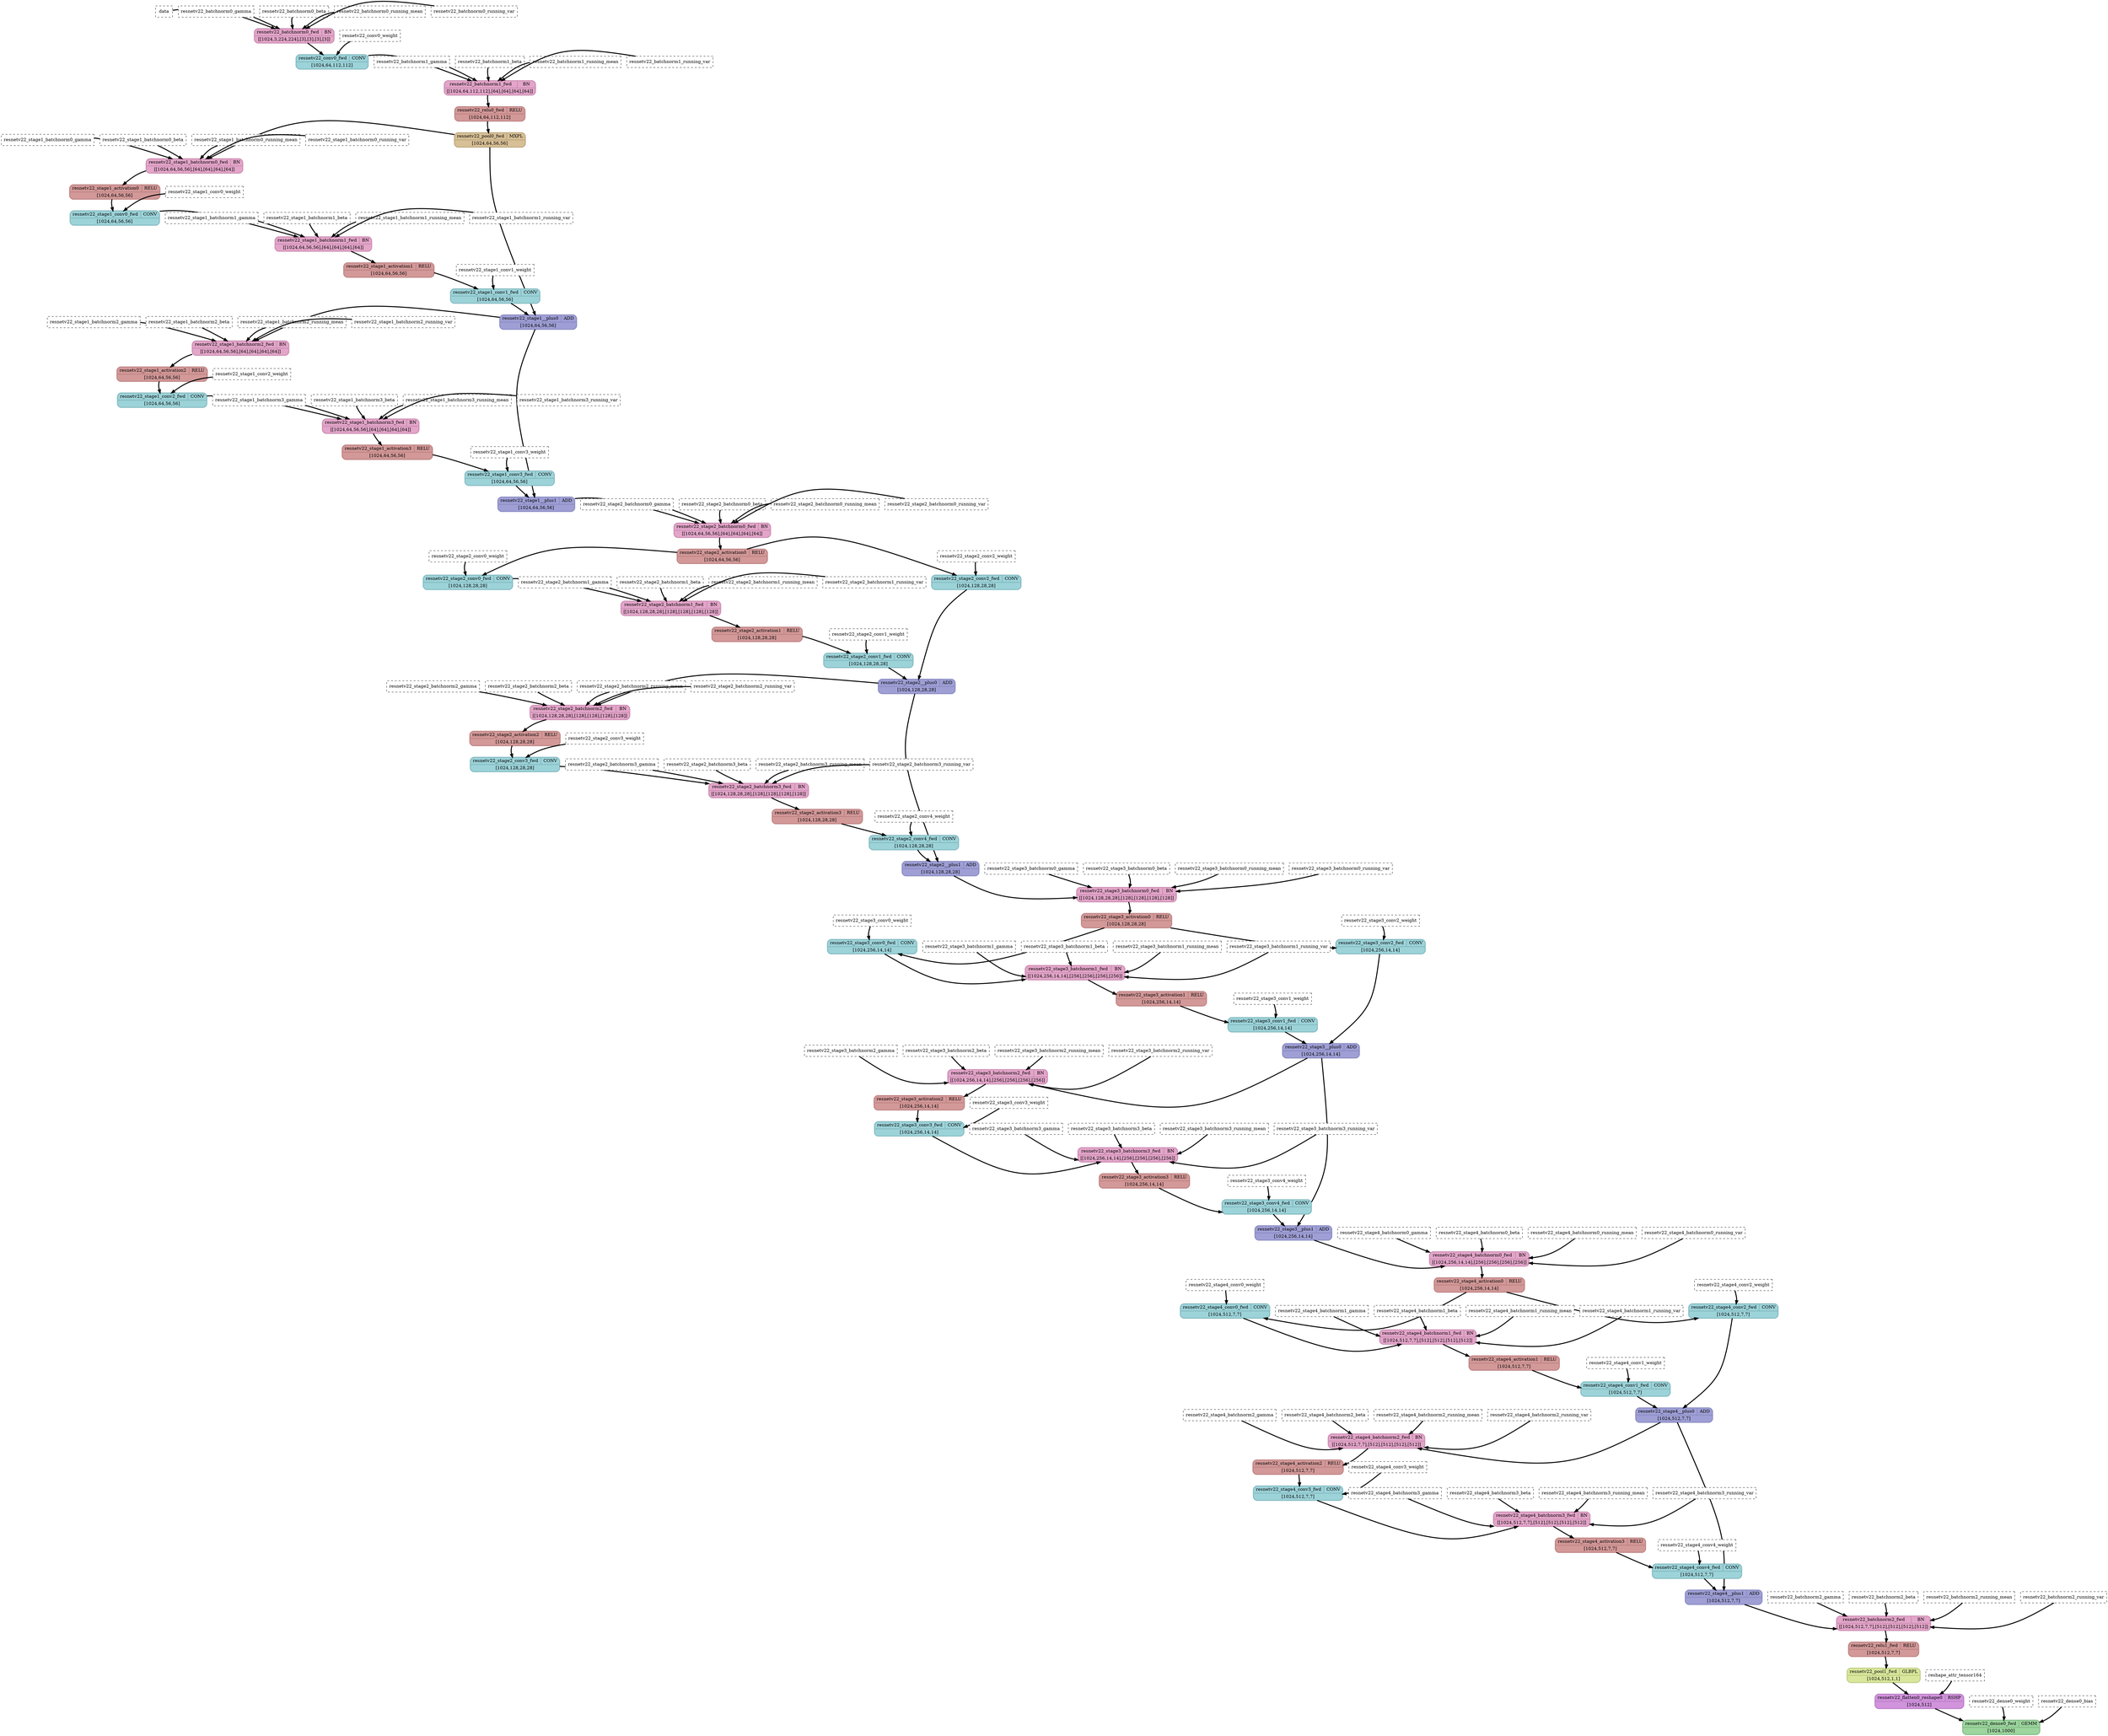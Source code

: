 strict digraph {
  graph [
    rankdir="TB"
    overlap=prism
    overlap_shrink=true
    splines=curved
  ];
  node [
    shape=Mrecord
  ];
  edge [
    penwidth=3
  ];

  // Node definitions.
  "data" [
    id=0
    name="data"
    type=constant_input
    label="data"
    inputs=""
    outputs=""
    shape=box
    style="filled,dashed"
    fillcolor="white"
  ];
  "resnetv22_batchnorm0_gamma" [
    id=1
    name="resnetv22_batchnorm0_gamma"
    type=constant_input
    label="resnetv22_batchnorm0_gamma"
    inputs=""
    outputs=""
    shape=box
    style="filled,dashed"
    fillcolor="white"
  ];
  "resnetv22_batchnorm0_beta" [
    id=2
    name="resnetv22_batchnorm0_beta"
    type=constant_input
    label="resnetv22_batchnorm0_beta"
    inputs=""
    outputs=""
    shape=box
    style="filled,dashed"
    fillcolor="white"
  ];
  "resnetv22_batchnorm0_running_mean" [
    id=3
    name="resnetv22_batchnorm0_running_mean"
    type=constant_input
    label="resnetv22_batchnorm0_running_mean"
    inputs=""
    outputs=""
    shape=box
    style="filled,dashed"
    fillcolor="white"
  ];
  "resnetv22_batchnorm0_running_var" [
    id=4
    name="resnetv22_batchnorm0_running_var"
    type=constant_input
    label="resnetv22_batchnorm0_running_var"
    inputs=""
    outputs=""
    shape=box
    style="filled,dashed"
    fillcolor="white"
  ];
  "resnetv22_batchnorm0_fwd" [
    id=5
    name="resnetv22_batchnorm0_fwd"
    type=BatchNormalization
    label="{ {resnetv22_batchnorm0_fwd  | BN} | [[1024,3,224,224],[3],[3],[3],[3]] }"
    inputs="data;resnetv22_batchnorm0_gamma;resnetv22_batchnorm0_beta;resnetv22_batchnorm0_running_mean;resnetv22_batchnorm0_running_var"
    outputs="resnetv22_batchnorm0_fwd"
    penwidth=3
    style=filled
    color="#ce91b5"
    fontcolor="#000000"
    fillcolor="#e3a5c9"
  ];
  "resnetv22_conv0_weight" [
    id=6
    name="resnetv22_conv0_weight"
    type=constant_input
    label="resnetv22_conv0_weight"
    inputs=""
    outputs=""
    shape=box
    style="filled,dashed"
    fillcolor="white"
  ];
  "resnetv22_conv0_fwd" [
    id=7
    name="resnetv22_conv0_fwd"
    type=Conv
    label="{ {resnetv22_conv0_fwd  | CONV} | [1024,64,112,112] }"
    inputs="resnetv22_batchnorm0_fwd;resnetv22_conv0_weight"
    outputs="resnetv22_conv0_fwd"
    penwidth=3
    style=filled
    color="#86bcc2"
    fontcolor="#000000"
    fillcolor="#9cd3d9"
  ];
  "resnetv22_batchnorm1_gamma" [
    id=8
    name="resnetv22_batchnorm1_gamma"
    type=constant_input
    label="resnetv22_batchnorm1_gamma"
    inputs=""
    outputs=""
    shape=box
    style="filled,dashed"
    fillcolor="white"
  ];
  "resnetv22_batchnorm1_beta" [
    id=9
    name="resnetv22_batchnorm1_beta"
    type=constant_input
    label="resnetv22_batchnorm1_beta"
    inputs=""
    outputs=""
    shape=box
    style="filled,dashed"
    fillcolor="white"
  ];
  "resnetv22_batchnorm1_running_mean" [
    id=10
    name="resnetv22_batchnorm1_running_mean"
    type=constant_input
    label="resnetv22_batchnorm1_running_mean"
    inputs=""
    outputs=""
    shape=box
    style="filled,dashed"
    fillcolor="white"
  ];
  "resnetv22_batchnorm1_running_var" [
    id=11
    name="resnetv22_batchnorm1_running_var"
    type=constant_input
    label="resnetv22_batchnorm1_running_var"
    inputs=""
    outputs=""
    shape=box
    style="filled,dashed"
    fillcolor="white"
  ];
  "resnetv22_batchnorm1_fwd" [
    id=12
    name="resnetv22_batchnorm1_fwd"
    type=BatchNormalization
    label="{ {resnetv22_batchnorm1_fwd  | BN} | [[1024,64,112,112],[64],[64],[64],[64]] }"
    inputs="resnetv22_conv0_fwd;resnetv22_batchnorm1_gamma;resnetv22_batchnorm1_beta;resnetv22_batchnorm1_running_mean;resnetv22_batchnorm1_running_var"
    outputs="resnetv22_batchnorm1_fwd"
    penwidth=3
    style=filled
    color="#ce91b5"
    fontcolor="#000000"
    fillcolor="#e3a5c9"
  ];
  "resnetv22_relu0_fwd" [
    id=13
    name="resnetv22_relu0_fwd"
    type=Relu
    label="{ {resnetv22_relu0_fwd  | RELU} | [1024,64,112,112] }"
    inputs="resnetv22_batchnorm1_fwd"
    outputs="resnetv22_relu0_fwd"
    penwidth=3
    style=filled
    color="#c08686"
    fontcolor="#000000"
    fillcolor="#d39898"
  ];
  "resnetv22_pool0_fwd" [
    id=14
    name="resnetv22_pool0_fwd"
    type=MaxPool
    label="{ {resnetv22_pool0_fwd  | MXPL} | [1024,64,56,56] }"
    inputs="resnetv22_relu0_fwd"
    outputs="resnetv22_pool0_fwd"
    penwidth=3
    style=filled
    color="#c0aa81"
    fontcolor="#000000"
    fillcolor="#d7bf96"
  ];
  "resnetv22_stage1_batchnorm0_gamma" [
    id=15
    name="resnetv22_stage1_batchnorm0_gamma"
    type=constant_input
    label="resnetv22_stage1_batchnorm0_gamma"
    inputs=""
    outputs=""
    shape=box
    style="filled,dashed"
    fillcolor="white"
  ];
  "resnetv22_stage1_batchnorm0_beta" [
    id=16
    name="resnetv22_stage1_batchnorm0_beta"
    type=constant_input
    label="resnetv22_stage1_batchnorm0_beta"
    inputs=""
    outputs=""
    shape=box
    style="filled,dashed"
    fillcolor="white"
  ];
  "resnetv22_stage1_batchnorm0_running_mean" [
    id=17
    name="resnetv22_stage1_batchnorm0_running_mean"
    type=constant_input
    label="resnetv22_stage1_batchnorm0_running_mean"
    inputs=""
    outputs=""
    shape=box
    style="filled,dashed"
    fillcolor="white"
  ];
  "resnetv22_stage1_batchnorm0_running_var" [
    id=18
    name="resnetv22_stage1_batchnorm0_running_var"
    type=constant_input
    label="resnetv22_stage1_batchnorm0_running_var"
    inputs=""
    outputs=""
    shape=box
    style="filled,dashed"
    fillcolor="white"
  ];
  "resnetv22_stage1_batchnorm0_fwd" [
    id=19
    name="resnetv22_stage1_batchnorm0_fwd"
    type=BatchNormalization
    label="{ {resnetv22_stage1_batchnorm0_fwd  | BN} | [[1024,64,56,56],[64],[64],[64],[64]] }"
    inputs="resnetv22_pool0_fwd;resnetv22_stage1_batchnorm0_gamma;resnetv22_stage1_batchnorm0_beta;resnetv22_stage1_batchnorm0_running_mean;resnetv22_stage1_batchnorm0_running_var"
    outputs="resnetv22_stage1_batchnorm0_fwd"
    penwidth=3
    style=filled
    color="#ce91b5"
    fontcolor="#000000"
    fillcolor="#e3a5c9"
  ];
  "resnetv22_stage1_activation0" [
    id=20
    name="resnetv22_stage1_activation0"
    type=Relu
    label="{ {resnetv22_stage1_activation0  | RELU} | [1024,64,56,56] }"
    inputs="resnetv22_stage1_batchnorm0_fwd"
    outputs="resnetv22_stage1_activation0"
    penwidth=3
    style=filled
    color="#c08686"
    fontcolor="#000000"
    fillcolor="#d39898"
  ];
  "resnetv22_stage1_conv0_weight" [
    id=21
    name="resnetv22_stage1_conv0_weight"
    type=constant_input
    label="resnetv22_stage1_conv0_weight"
    inputs=""
    outputs=""
    shape=box
    style="filled,dashed"
    fillcolor="white"
  ];
  "resnetv22_stage1_conv0_fwd" [
    id=22
    name="resnetv22_stage1_conv0_fwd"
    type=Conv
    label="{ {resnetv22_stage1_conv0_fwd  | CONV} | [1024,64,56,56] }"
    inputs="resnetv22_stage1_activation0;resnetv22_stage1_conv0_weight"
    outputs="resnetv22_stage1_conv0_fwd"
    penwidth=3
    style=filled
    color="#86bcc2"
    fontcolor="#000000"
    fillcolor="#9cd3d9"
  ];
  "resnetv22_stage1_batchnorm1_gamma" [
    id=23
    name="resnetv22_stage1_batchnorm1_gamma"
    type=constant_input
    label="resnetv22_stage1_batchnorm1_gamma"
    inputs=""
    outputs=""
    shape=box
    style="filled,dashed"
    fillcolor="white"
  ];
  "resnetv22_stage1_batchnorm1_beta" [
    id=24
    name="resnetv22_stage1_batchnorm1_beta"
    type=constant_input
    label="resnetv22_stage1_batchnorm1_beta"
    inputs=""
    outputs=""
    shape=box
    style="filled,dashed"
    fillcolor="white"
  ];
  "resnetv22_stage1_batchnorm1_running_mean" [
    id=25
    name="resnetv22_stage1_batchnorm1_running_mean"
    type=constant_input
    label="resnetv22_stage1_batchnorm1_running_mean"
    inputs=""
    outputs=""
    shape=box
    style="filled,dashed"
    fillcolor="white"
  ];
  "resnetv22_stage1_batchnorm1_running_var" [
    id=26
    name="resnetv22_stage1_batchnorm1_running_var"
    type=constant_input
    label="resnetv22_stage1_batchnorm1_running_var"
    inputs=""
    outputs=""
    shape=box
    style="filled,dashed"
    fillcolor="white"
  ];
  "resnetv22_stage1_batchnorm1_fwd" [
    id=27
    name="resnetv22_stage1_batchnorm1_fwd"
    type=BatchNormalization
    label="{ {resnetv22_stage1_batchnorm1_fwd  | BN} | [[1024,64,56,56],[64],[64],[64],[64]] }"
    inputs="resnetv22_stage1_conv0_fwd;resnetv22_stage1_batchnorm1_gamma;resnetv22_stage1_batchnorm1_beta;resnetv22_stage1_batchnorm1_running_mean;resnetv22_stage1_batchnorm1_running_var"
    outputs="resnetv22_stage1_batchnorm1_fwd"
    penwidth=3
    style=filled
    color="#ce91b5"
    fontcolor="#000000"
    fillcolor="#e3a5c9"
  ];
  "resnetv22_stage1_activation1" [
    id=28
    name="resnetv22_stage1_activation1"
    type=Relu
    label="{ {resnetv22_stage1_activation1  | RELU} | [1024,64,56,56] }"
    inputs="resnetv22_stage1_batchnorm1_fwd"
    outputs="resnetv22_stage1_activation1"
    penwidth=3
    style=filled
    color="#c08686"
    fontcolor="#000000"
    fillcolor="#d39898"
  ];
  "resnetv22_stage1_conv1_weight" [
    id=29
    name="resnetv22_stage1_conv1_weight"
    type=constant_input
    label="resnetv22_stage1_conv1_weight"
    inputs=""
    outputs=""
    shape=box
    style="filled,dashed"
    fillcolor="white"
  ];
  "resnetv22_stage1_conv1_fwd" [
    id=30
    name="resnetv22_stage1_conv1_fwd"
    type=Conv
    label="{ {resnetv22_stage1_conv1_fwd  | CONV} | [1024,64,56,56] }"
    inputs="resnetv22_stage1_activation1;resnetv22_stage1_conv1_weight"
    outputs="resnetv22_stage1_conv1_fwd"
    penwidth=3
    style=filled
    color="#86bcc2"
    fontcolor="#000000"
    fillcolor="#9cd3d9"
  ];
  "resnetv22_stage1__plus0" [
    id=31
    name="resnetv22_stage1__plus0"
    type=Add
    label="{ {resnetv22_stage1__plus0  | ADD} | [1024,64,56,56] }"
    inputs="resnetv22_stage1_conv1_fwd;resnetv22_pool0_fwd"
    outputs="resnetv22_stage1__plus0"
    penwidth=3
    style=filled
    color="#8d8ec3"
    fontcolor="#000000"
    fillcolor="#9f9fd6"
  ];
  "resnetv22_stage1_batchnorm2_gamma" [
    id=32
    name="resnetv22_stage1_batchnorm2_gamma"
    type=constant_input
    label="resnetv22_stage1_batchnorm2_gamma"
    inputs=""
    outputs=""
    shape=box
    style="filled,dashed"
    fillcolor="white"
  ];
  "resnetv22_stage1_batchnorm2_beta" [
    id=33
    name="resnetv22_stage1_batchnorm2_beta"
    type=constant_input
    label="resnetv22_stage1_batchnorm2_beta"
    inputs=""
    outputs=""
    shape=box
    style="filled,dashed"
    fillcolor="white"
  ];
  "resnetv22_stage1_batchnorm2_running_mean" [
    id=34
    name="resnetv22_stage1_batchnorm2_running_mean"
    type=constant_input
    label="resnetv22_stage1_batchnorm2_running_mean"
    inputs=""
    outputs=""
    shape=box
    style="filled,dashed"
    fillcolor="white"
  ];
  "resnetv22_stage1_batchnorm2_running_var" [
    id=35
    name="resnetv22_stage1_batchnorm2_running_var"
    type=constant_input
    label="resnetv22_stage1_batchnorm2_running_var"
    inputs=""
    outputs=""
    shape=box
    style="filled,dashed"
    fillcolor="white"
  ];
  "resnetv22_stage1_batchnorm2_fwd" [
    id=36
    name="resnetv22_stage1_batchnorm2_fwd"
    type=BatchNormalization
    label="{ {resnetv22_stage1_batchnorm2_fwd  | BN} | [[1024,64,56,56],[64],[64],[64],[64]] }"
    inputs="resnetv22_stage1__plus0;resnetv22_stage1_batchnorm2_gamma;resnetv22_stage1_batchnorm2_beta;resnetv22_stage1_batchnorm2_running_mean;resnetv22_stage1_batchnorm2_running_var"
    outputs="resnetv22_stage1_batchnorm2_fwd"
    penwidth=3
    style=filled
    color="#ce91b5"
    fontcolor="#000000"
    fillcolor="#e3a5c9"
  ];
  "resnetv22_stage1_activation2" [
    id=37
    name="resnetv22_stage1_activation2"
    type=Relu
    label="{ {resnetv22_stage1_activation2  | RELU} | [1024,64,56,56] }"
    inputs="resnetv22_stage1_batchnorm2_fwd"
    outputs="resnetv22_stage1_activation2"
    penwidth=3
    style=filled
    color="#c08686"
    fontcolor="#000000"
    fillcolor="#d39898"
  ];
  "resnetv22_stage1_conv2_weight" [
    id=38
    name="resnetv22_stage1_conv2_weight"
    type=constant_input
    label="resnetv22_stage1_conv2_weight"
    inputs=""
    outputs=""
    shape=box
    style="filled,dashed"
    fillcolor="white"
  ];
  "resnetv22_stage1_conv2_fwd" [
    id=39
    name="resnetv22_stage1_conv2_fwd"
    type=Conv
    label="{ {resnetv22_stage1_conv2_fwd  | CONV} | [1024,64,56,56] }"
    inputs="resnetv22_stage1_activation2;resnetv22_stage1_conv2_weight"
    outputs="resnetv22_stage1_conv2_fwd"
    penwidth=3
    style=filled
    color="#86bcc2"
    fontcolor="#000000"
    fillcolor="#9cd3d9"
  ];
  "resnetv22_stage1_batchnorm3_gamma" [
    id=40
    name="resnetv22_stage1_batchnorm3_gamma"
    type=constant_input
    label="resnetv22_stage1_batchnorm3_gamma"
    inputs=""
    outputs=""
    shape=box
    style="filled,dashed"
    fillcolor="white"
  ];
  "resnetv22_stage1_batchnorm3_beta" [
    id=41
    name="resnetv22_stage1_batchnorm3_beta"
    type=constant_input
    label="resnetv22_stage1_batchnorm3_beta"
    inputs=""
    outputs=""
    shape=box
    style="filled,dashed"
    fillcolor="white"
  ];
  "resnetv22_stage1_batchnorm3_running_mean" [
    id=42
    name="resnetv22_stage1_batchnorm3_running_mean"
    type=constant_input
    label="resnetv22_stage1_batchnorm3_running_mean"
    inputs=""
    outputs=""
    shape=box
    style="filled,dashed"
    fillcolor="white"
  ];
  "resnetv22_stage1_batchnorm3_running_var" [
    id=43
    name="resnetv22_stage1_batchnorm3_running_var"
    type=constant_input
    label="resnetv22_stage1_batchnorm3_running_var"
    inputs=""
    outputs=""
    shape=box
    style="filled,dashed"
    fillcolor="white"
  ];
  "resnetv22_stage1_batchnorm3_fwd" [
    id=44
    name="resnetv22_stage1_batchnorm3_fwd"
    type=BatchNormalization
    label="{ {resnetv22_stage1_batchnorm3_fwd  | BN} | [[1024,64,56,56],[64],[64],[64],[64]] }"
    inputs="resnetv22_stage1_conv2_fwd;resnetv22_stage1_batchnorm3_gamma;resnetv22_stage1_batchnorm3_beta;resnetv22_stage1_batchnorm3_running_mean;resnetv22_stage1_batchnorm3_running_var"
    outputs="resnetv22_stage1_batchnorm3_fwd"
    penwidth=3
    style=filled
    color="#ce91b5"
    fontcolor="#000000"
    fillcolor="#e3a5c9"
  ];
  "resnetv22_stage1_activation3" [
    id=45
    name="resnetv22_stage1_activation3"
    type=Relu
    label="{ {resnetv22_stage1_activation3  | RELU} | [1024,64,56,56] }"
    inputs="resnetv22_stage1_batchnorm3_fwd"
    outputs="resnetv22_stage1_activation3"
    penwidth=3
    style=filled
    color="#c08686"
    fontcolor="#000000"
    fillcolor="#d39898"
  ];
  "resnetv22_stage1_conv3_weight" [
    id=46
    name="resnetv22_stage1_conv3_weight"
    type=constant_input
    label="resnetv22_stage1_conv3_weight"
    inputs=""
    outputs=""
    shape=box
    style="filled,dashed"
    fillcolor="white"
  ];
  "resnetv22_stage1_conv3_fwd" [
    id=47
    name="resnetv22_stage1_conv3_fwd"
    type=Conv
    label="{ {resnetv22_stage1_conv3_fwd  | CONV} | [1024,64,56,56] }"
    inputs="resnetv22_stage1_activation3;resnetv22_stage1_conv3_weight"
    outputs="resnetv22_stage1_conv3_fwd"
    penwidth=3
    style=filled
    color="#86bcc2"
    fontcolor="#000000"
    fillcolor="#9cd3d9"
  ];
  "resnetv22_stage1__plus1" [
    id=48
    name="resnetv22_stage1__plus1"
    type=Add
    label="{ {resnetv22_stage1__plus1  | ADD} | [1024,64,56,56] }"
    inputs="resnetv22_stage1_conv3_fwd;resnetv22_stage1__plus0"
    outputs="resnetv22_stage1__plus1"
    penwidth=3
    style=filled
    color="#8d8ec3"
    fontcolor="#000000"
    fillcolor="#9f9fd6"
  ];
  "resnetv22_stage2_batchnorm0_gamma" [
    id=49
    name="resnetv22_stage2_batchnorm0_gamma"
    type=constant_input
    label="resnetv22_stage2_batchnorm0_gamma"
    inputs=""
    outputs=""
    shape=box
    style="filled,dashed"
    fillcolor="white"
  ];
  "resnetv22_stage2_batchnorm0_beta" [
    id=50
    name="resnetv22_stage2_batchnorm0_beta"
    type=constant_input
    label="resnetv22_stage2_batchnorm0_beta"
    inputs=""
    outputs=""
    shape=box
    style="filled,dashed"
    fillcolor="white"
  ];
  "resnetv22_stage2_batchnorm0_running_mean" [
    id=51
    name="resnetv22_stage2_batchnorm0_running_mean"
    type=constant_input
    label="resnetv22_stage2_batchnorm0_running_mean"
    inputs=""
    outputs=""
    shape=box
    style="filled,dashed"
    fillcolor="white"
  ];
  "resnetv22_stage2_batchnorm0_running_var" [
    id=52
    name="resnetv22_stage2_batchnorm0_running_var"
    type=constant_input
    label="resnetv22_stage2_batchnorm0_running_var"
    inputs=""
    outputs=""
    shape=box
    style="filled,dashed"
    fillcolor="white"
  ];
  "resnetv22_stage2_batchnorm0_fwd" [
    id=53
    name="resnetv22_stage2_batchnorm0_fwd"
    type=BatchNormalization
    label="{ {resnetv22_stage2_batchnorm0_fwd  | BN} | [[1024,64,56,56],[64],[64],[64],[64]] }"
    inputs="resnetv22_stage1__plus1;resnetv22_stage2_batchnorm0_gamma;resnetv22_stage2_batchnorm0_beta;resnetv22_stage2_batchnorm0_running_mean;resnetv22_stage2_batchnorm0_running_var"
    outputs="resnetv22_stage2_batchnorm0_fwd"
    penwidth=3
    style=filled
    color="#ce91b5"
    fontcolor="#000000"
    fillcolor="#e3a5c9"
  ];
  "resnetv22_stage2_activation0" [
    id=54
    name="resnetv22_stage2_activation0"
    type=Relu
    label="{ {resnetv22_stage2_activation0  | RELU} | [1024,64,56,56] }"
    inputs="resnetv22_stage2_batchnorm0_fwd"
    outputs="resnetv22_stage2_activation0"
    penwidth=3
    style=filled
    color="#c08686"
    fontcolor="#000000"
    fillcolor="#d39898"
  ];
  "resnetv22_stage2_conv0_weight" [
    id=55
    name="resnetv22_stage2_conv0_weight"
    type=constant_input
    label="resnetv22_stage2_conv0_weight"
    inputs=""
    outputs=""
    shape=box
    style="filled,dashed"
    fillcolor="white"
  ];
  "resnetv22_stage2_conv0_fwd" [
    id=56
    name="resnetv22_stage2_conv0_fwd"
    type=Conv
    label="{ {resnetv22_stage2_conv0_fwd  | CONV} | [1024,128,28,28] }"
    inputs="resnetv22_stage2_activation0;resnetv22_stage2_conv0_weight"
    outputs="resnetv22_stage2_conv0_fwd"
    penwidth=3
    style=filled
    color="#86bcc2"
    fontcolor="#000000"
    fillcolor="#9cd3d9"
  ];
  "resnetv22_stage2_batchnorm1_gamma" [
    id=57
    name="resnetv22_stage2_batchnorm1_gamma"
    type=constant_input
    label="resnetv22_stage2_batchnorm1_gamma"
    inputs=""
    outputs=""
    shape=box
    style="filled,dashed"
    fillcolor="white"
  ];
  "resnetv22_stage2_batchnorm1_beta" [
    id=58
    name="resnetv22_stage2_batchnorm1_beta"
    type=constant_input
    label="resnetv22_stage2_batchnorm1_beta"
    inputs=""
    outputs=""
    shape=box
    style="filled,dashed"
    fillcolor="white"
  ];
  "resnetv22_stage2_batchnorm1_running_mean" [
    id=59
    name="resnetv22_stage2_batchnorm1_running_mean"
    type=constant_input
    label="resnetv22_stage2_batchnorm1_running_mean"
    inputs=""
    outputs=""
    shape=box
    style="filled,dashed"
    fillcolor="white"
  ];
  "resnetv22_stage2_batchnorm1_running_var" [
    id=60
    name="resnetv22_stage2_batchnorm1_running_var"
    type=constant_input
    label="resnetv22_stage2_batchnorm1_running_var"
    inputs=""
    outputs=""
    shape=box
    style="filled,dashed"
    fillcolor="white"
  ];
  "resnetv22_stage2_batchnorm1_fwd" [
    id=61
    name="resnetv22_stage2_batchnorm1_fwd"
    type=BatchNormalization
    label="{ {resnetv22_stage2_batchnorm1_fwd  | BN} | [[1024,128,28,28],[128],[128],[128],[128]] }"
    inputs="resnetv22_stage2_conv0_fwd;resnetv22_stage2_batchnorm1_gamma;resnetv22_stage2_batchnorm1_beta;resnetv22_stage2_batchnorm1_running_mean;resnetv22_stage2_batchnorm1_running_var"
    outputs="resnetv22_stage2_batchnorm1_fwd"
    penwidth=3
    style=filled
    color="#ce91b5"
    fontcolor="#000000"
    fillcolor="#e3a5c9"
  ];
  "resnetv22_stage2_activation1" [
    id=62
    name="resnetv22_stage2_activation1"
    type=Relu
    label="{ {resnetv22_stage2_activation1  | RELU} | [1024,128,28,28] }"
    inputs="resnetv22_stage2_batchnorm1_fwd"
    outputs="resnetv22_stage2_activation1"
    penwidth=3
    style=filled
    color="#c08686"
    fontcolor="#000000"
    fillcolor="#d39898"
  ];
  "resnetv22_stage2_conv1_weight" [
    id=63
    name="resnetv22_stage2_conv1_weight"
    type=constant_input
    label="resnetv22_stage2_conv1_weight"
    inputs=""
    outputs=""
    shape=box
    style="filled,dashed"
    fillcolor="white"
  ];
  "resnetv22_stage2_conv1_fwd" [
    id=64
    name="resnetv22_stage2_conv1_fwd"
    type=Conv
    label="{ {resnetv22_stage2_conv1_fwd  | CONV} | [1024,128,28,28] }"
    inputs="resnetv22_stage2_activation1;resnetv22_stage2_conv1_weight"
    outputs="resnetv22_stage2_conv1_fwd"
    penwidth=3
    style=filled
    color="#86bcc2"
    fontcolor="#000000"
    fillcolor="#9cd3d9"
  ];
  "resnetv22_stage2_conv2_weight" [
    id=65
    name="resnetv22_stage2_conv2_weight"
    type=constant_input
    label="resnetv22_stage2_conv2_weight"
    inputs=""
    outputs=""
    shape=box
    style="filled,dashed"
    fillcolor="white"
  ];
  "resnetv22_stage2_conv2_fwd" [
    id=66
    name="resnetv22_stage2_conv2_fwd"
    type=Conv
    label="{ {resnetv22_stage2_conv2_fwd  | CONV} | [1024,128,28,28] }"
    inputs="resnetv22_stage2_activation0;resnetv22_stage2_conv2_weight"
    outputs="resnetv22_stage2_conv2_fwd"
    penwidth=3
    style=filled
    color="#86bcc2"
    fontcolor="#000000"
    fillcolor="#9cd3d9"
  ];
  "resnetv22_stage2__plus0" [
    id=67
    name="resnetv22_stage2__plus0"
    type=Add
    label="{ {resnetv22_stage2__plus0  | ADD} | [1024,128,28,28] }"
    inputs="resnetv22_stage2_conv1_fwd;resnetv22_stage2_conv2_fwd"
    outputs="resnetv22_stage2__plus0"
    penwidth=3
    style=filled
    color="#8d8ec3"
    fontcolor="#000000"
    fillcolor="#9f9fd6"
  ];
  "resnetv22_stage2_batchnorm2_gamma" [
    id=68
    name="resnetv22_stage2_batchnorm2_gamma"
    type=constant_input
    label="resnetv22_stage2_batchnorm2_gamma"
    inputs=""
    outputs=""
    shape=box
    style="filled,dashed"
    fillcolor="white"
  ];
  "resnetv22_stage2_batchnorm2_beta" [
    id=69
    name="resnetv22_stage2_batchnorm2_beta"
    type=constant_input
    label="resnetv22_stage2_batchnorm2_beta"
    inputs=""
    outputs=""
    shape=box
    style="filled,dashed"
    fillcolor="white"
  ];
  "resnetv22_stage2_batchnorm2_running_mean" [
    id=70
    name="resnetv22_stage2_batchnorm2_running_mean"
    type=constant_input
    label="resnetv22_stage2_batchnorm2_running_mean"
    inputs=""
    outputs=""
    shape=box
    style="filled,dashed"
    fillcolor="white"
  ];
  "resnetv22_stage2_batchnorm2_running_var" [
    id=71
    name="resnetv22_stage2_batchnorm2_running_var"
    type=constant_input
    label="resnetv22_stage2_batchnorm2_running_var"
    inputs=""
    outputs=""
    shape=box
    style="filled,dashed"
    fillcolor="white"
  ];
  "resnetv22_stage2_batchnorm2_fwd" [
    id=72
    name="resnetv22_stage2_batchnorm2_fwd"
    type=BatchNormalization
    label="{ {resnetv22_stage2_batchnorm2_fwd  | BN} | [[1024,128,28,28],[128],[128],[128],[128]] }"
    inputs="resnetv22_stage2__plus0;resnetv22_stage2_batchnorm2_gamma;resnetv22_stage2_batchnorm2_beta;resnetv22_stage2_batchnorm2_running_mean;resnetv22_stage2_batchnorm2_running_var"
    outputs="resnetv22_stage2_batchnorm2_fwd"
    penwidth=3
    style=filled
    color="#ce91b5"
    fontcolor="#000000"
    fillcolor="#e3a5c9"
  ];
  "resnetv22_stage2_activation2" [
    id=73
    name="resnetv22_stage2_activation2"
    type=Relu
    label="{ {resnetv22_stage2_activation2  | RELU} | [1024,128,28,28] }"
    inputs="resnetv22_stage2_batchnorm2_fwd"
    outputs="resnetv22_stage2_activation2"
    penwidth=3
    style=filled
    color="#c08686"
    fontcolor="#000000"
    fillcolor="#d39898"
  ];
  "resnetv22_stage2_conv3_weight" [
    id=74
    name="resnetv22_stage2_conv3_weight"
    type=constant_input
    label="resnetv22_stage2_conv3_weight"
    inputs=""
    outputs=""
    shape=box
    style="filled,dashed"
    fillcolor="white"
  ];
  "resnetv22_stage2_conv3_fwd" [
    id=75
    name="resnetv22_stage2_conv3_fwd"
    type=Conv
    label="{ {resnetv22_stage2_conv3_fwd  | CONV} | [1024,128,28,28] }"
    inputs="resnetv22_stage2_activation2;resnetv22_stage2_conv3_weight"
    outputs="resnetv22_stage2_conv3_fwd"
    penwidth=3
    style=filled
    color="#86bcc2"
    fontcolor="#000000"
    fillcolor="#9cd3d9"
  ];
  "resnetv22_stage2_batchnorm3_gamma" [
    id=76
    name="resnetv22_stage2_batchnorm3_gamma"
    type=constant_input
    label="resnetv22_stage2_batchnorm3_gamma"
    inputs=""
    outputs=""
    shape=box
    style="filled,dashed"
    fillcolor="white"
  ];
  "resnetv22_stage2_batchnorm3_beta" [
    id=77
    name="resnetv22_stage2_batchnorm3_beta"
    type=constant_input
    label="resnetv22_stage2_batchnorm3_beta"
    inputs=""
    outputs=""
    shape=box
    style="filled,dashed"
    fillcolor="white"
  ];
  "resnetv22_stage2_batchnorm3_running_mean" [
    id=78
    name="resnetv22_stage2_batchnorm3_running_mean"
    type=constant_input
    label="resnetv22_stage2_batchnorm3_running_mean"
    inputs=""
    outputs=""
    shape=box
    style="filled,dashed"
    fillcolor="white"
  ];
  "resnetv22_stage2_batchnorm3_running_var" [
    id=79
    name="resnetv22_stage2_batchnorm3_running_var"
    type=constant_input
    label="resnetv22_stage2_batchnorm3_running_var"
    inputs=""
    outputs=""
    shape=box
    style="filled,dashed"
    fillcolor="white"
  ];
  "resnetv22_stage2_batchnorm3_fwd" [
    id=80
    name="resnetv22_stage2_batchnorm3_fwd"
    type=BatchNormalization
    label="{ {resnetv22_stage2_batchnorm3_fwd  | BN} | [[1024,128,28,28],[128],[128],[128],[128]] }"
    inputs="resnetv22_stage2_conv3_fwd;resnetv22_stage2_batchnorm3_gamma;resnetv22_stage2_batchnorm3_beta;resnetv22_stage2_batchnorm3_running_mean;resnetv22_stage2_batchnorm3_running_var"
    outputs="resnetv22_stage2_batchnorm3_fwd"
    penwidth=3
    style=filled
    color="#ce91b5"
    fontcolor="#000000"
    fillcolor="#e3a5c9"
  ];
  "resnetv22_stage2_activation3" [
    id=81
    name="resnetv22_stage2_activation3"
    type=Relu
    label="{ {resnetv22_stage2_activation3  | RELU} | [1024,128,28,28] }"
    inputs="resnetv22_stage2_batchnorm3_fwd"
    outputs="resnetv22_stage2_activation3"
    penwidth=3
    style=filled
    color="#c08686"
    fontcolor="#000000"
    fillcolor="#d39898"
  ];
  "resnetv22_stage2_conv4_weight" [
    id=82
    name="resnetv22_stage2_conv4_weight"
    type=constant_input
    label="resnetv22_stage2_conv4_weight"
    inputs=""
    outputs=""
    shape=box
    style="filled,dashed"
    fillcolor="white"
  ];
  "resnetv22_stage2_conv4_fwd" [
    id=83
    name="resnetv22_stage2_conv4_fwd"
    type=Conv
    label="{ {resnetv22_stage2_conv4_fwd  | CONV} | [1024,128,28,28] }"
    inputs="resnetv22_stage2_activation3;resnetv22_stage2_conv4_weight"
    outputs="resnetv22_stage2_conv4_fwd"
    penwidth=3
    style=filled
    color="#86bcc2"
    fontcolor="#000000"
    fillcolor="#9cd3d9"
  ];
  "resnetv22_stage2__plus1" [
    id=84
    name="resnetv22_stage2__plus1"
    type=Add
    label="{ {resnetv22_stage2__plus1  | ADD} | [1024,128,28,28] }"
    inputs="resnetv22_stage2_conv4_fwd;resnetv22_stage2__plus0"
    outputs="resnetv22_stage2__plus1"
    penwidth=3
    style=filled
    color="#8d8ec3"
    fontcolor="#000000"
    fillcolor="#9f9fd6"
  ];
  "resnetv22_stage3_batchnorm0_gamma" [
    id=85
    name="resnetv22_stage3_batchnorm0_gamma"
    type=constant_input
    label="resnetv22_stage3_batchnorm0_gamma"
    inputs=""
    outputs=""
    shape=box
    style="filled,dashed"
    fillcolor="white"
  ];
  "resnetv22_stage3_batchnorm0_beta" [
    id=86
    name="resnetv22_stage3_batchnorm0_beta"
    type=constant_input
    label="resnetv22_stage3_batchnorm0_beta"
    inputs=""
    outputs=""
    shape=box
    style="filled,dashed"
    fillcolor="white"
  ];
  "resnetv22_stage3_batchnorm0_running_mean" [
    id=87
    name="resnetv22_stage3_batchnorm0_running_mean"
    type=constant_input
    label="resnetv22_stage3_batchnorm0_running_mean"
    inputs=""
    outputs=""
    shape=box
    style="filled,dashed"
    fillcolor="white"
  ];
  "resnetv22_stage3_batchnorm0_running_var" [
    id=88
    name="resnetv22_stage3_batchnorm0_running_var"
    type=constant_input
    label="resnetv22_stage3_batchnorm0_running_var"
    inputs=""
    outputs=""
    shape=box
    style="filled,dashed"
    fillcolor="white"
  ];
  "resnetv22_stage3_batchnorm0_fwd" [
    id=89
    name="resnetv22_stage3_batchnorm0_fwd"
    type=BatchNormalization
    label="{ {resnetv22_stage3_batchnorm0_fwd  | BN} | [[1024,128,28,28],[128],[128],[128],[128]] }"
    inputs="resnetv22_stage2__plus1;resnetv22_stage3_batchnorm0_gamma;resnetv22_stage3_batchnorm0_beta;resnetv22_stage3_batchnorm0_running_mean;resnetv22_stage3_batchnorm0_running_var"
    outputs="resnetv22_stage3_batchnorm0_fwd"
    penwidth=3
    style=filled
    color="#ce91b5"
    fontcolor="#000000"
    fillcolor="#e3a5c9"
  ];
  "resnetv22_stage3_activation0" [
    id=90
    name="resnetv22_stage3_activation0"
    type=Relu
    label="{ {resnetv22_stage3_activation0  | RELU} | [1024,128,28,28] }"
    inputs="resnetv22_stage3_batchnorm0_fwd"
    outputs="resnetv22_stage3_activation0"
    penwidth=3
    style=filled
    color="#c08686"
    fontcolor="#000000"
    fillcolor="#d39898"
  ];
  "resnetv22_stage3_conv0_weight" [
    id=91
    name="resnetv22_stage3_conv0_weight"
    type=constant_input
    label="resnetv22_stage3_conv0_weight"
    inputs=""
    outputs=""
    shape=box
    style="filled,dashed"
    fillcolor="white"
  ];
  "resnetv22_stage3_conv0_fwd" [
    id=92
    name="resnetv22_stage3_conv0_fwd"
    type=Conv
    label="{ {resnetv22_stage3_conv0_fwd  | CONV} | [1024,256,14,14] }"
    inputs="resnetv22_stage3_activation0;resnetv22_stage3_conv0_weight"
    outputs="resnetv22_stage3_conv0_fwd"
    penwidth=3
    style=filled
    color="#86bcc2"
    fontcolor="#000000"
    fillcolor="#9cd3d9"
  ];
  "resnetv22_stage3_batchnorm1_gamma" [
    id=93
    name="resnetv22_stage3_batchnorm1_gamma"
    type=constant_input
    label="resnetv22_stage3_batchnorm1_gamma"
    inputs=""
    outputs=""
    shape=box
    style="filled,dashed"
    fillcolor="white"
  ];
  "resnetv22_stage3_batchnorm1_beta" [
    id=94
    name="resnetv22_stage3_batchnorm1_beta"
    type=constant_input
    label="resnetv22_stage3_batchnorm1_beta"
    inputs=""
    outputs=""
    shape=box
    style="filled,dashed"
    fillcolor="white"
  ];
  "resnetv22_stage3_batchnorm1_running_mean" [
    id=95
    name="resnetv22_stage3_batchnorm1_running_mean"
    type=constant_input
    label="resnetv22_stage3_batchnorm1_running_mean"
    inputs=""
    outputs=""
    shape=box
    style="filled,dashed"
    fillcolor="white"
  ];
  "resnetv22_stage3_batchnorm1_running_var" [
    id=96
    name="resnetv22_stage3_batchnorm1_running_var"
    type=constant_input
    label="resnetv22_stage3_batchnorm1_running_var"
    inputs=""
    outputs=""
    shape=box
    style="filled,dashed"
    fillcolor="white"
  ];
  "resnetv22_stage3_batchnorm1_fwd" [
    id=97
    name="resnetv22_stage3_batchnorm1_fwd"
    type=BatchNormalization
    label="{ {resnetv22_stage3_batchnorm1_fwd  | BN} | [[1024,256,14,14],[256],[256],[256],[256]] }"
    inputs="resnetv22_stage3_conv0_fwd;resnetv22_stage3_batchnorm1_gamma;resnetv22_stage3_batchnorm1_beta;resnetv22_stage3_batchnorm1_running_mean;resnetv22_stage3_batchnorm1_running_var"
    outputs="resnetv22_stage3_batchnorm1_fwd"
    penwidth=3
    style=filled
    color="#ce91b5"
    fontcolor="#000000"
    fillcolor="#e3a5c9"
  ];
  "resnetv22_stage3_activation1" [
    id=98
    name="resnetv22_stage3_activation1"
    type=Relu
    label="{ {resnetv22_stage3_activation1  | RELU} | [1024,256,14,14] }"
    inputs="resnetv22_stage3_batchnorm1_fwd"
    outputs="resnetv22_stage3_activation1"
    penwidth=3
    style=filled
    color="#c08686"
    fontcolor="#000000"
    fillcolor="#d39898"
  ];
  "resnetv22_stage3_conv1_weight" [
    id=99
    name="resnetv22_stage3_conv1_weight"
    type=constant_input
    label="resnetv22_stage3_conv1_weight"
    inputs=""
    outputs=""
    shape=box
    style="filled,dashed"
    fillcolor="white"
  ];
  "resnetv22_stage3_conv1_fwd" [
    id=100
    name="resnetv22_stage3_conv1_fwd"
    type=Conv
    label="{ {resnetv22_stage3_conv1_fwd  | CONV} | [1024,256,14,14] }"
    inputs="resnetv22_stage3_activation1;resnetv22_stage3_conv1_weight"
    outputs="resnetv22_stage3_conv1_fwd"
    penwidth=3
    style=filled
    color="#86bcc2"
    fontcolor="#000000"
    fillcolor="#9cd3d9"
  ];
  "resnetv22_stage3_conv2_weight" [
    id=101
    name="resnetv22_stage3_conv2_weight"
    type=constant_input
    label="resnetv22_stage3_conv2_weight"
    inputs=""
    outputs=""
    shape=box
    style="filled,dashed"
    fillcolor="white"
  ];
  "resnetv22_stage3_conv2_fwd" [
    id=102
    name="resnetv22_stage3_conv2_fwd"
    type=Conv
    label="{ {resnetv22_stage3_conv2_fwd  | CONV} | [1024,256,14,14] }"
    inputs="resnetv22_stage3_activation0;resnetv22_stage3_conv2_weight"
    outputs="resnetv22_stage3_conv2_fwd"
    penwidth=3
    style=filled
    color="#86bcc2"
    fontcolor="#000000"
    fillcolor="#9cd3d9"
  ];
  "resnetv22_stage3__plus0" [
    id=103
    name="resnetv22_stage3__plus0"
    type=Add
    label="{ {resnetv22_stage3__plus0  | ADD} | [1024,256,14,14] }"
    inputs="resnetv22_stage3_conv1_fwd;resnetv22_stage3_conv2_fwd"
    outputs="resnetv22_stage3__plus0"
    penwidth=3
    style=filled
    color="#8d8ec3"
    fontcolor="#000000"
    fillcolor="#9f9fd6"
  ];
  "resnetv22_stage3_batchnorm2_gamma" [
    id=104
    name="resnetv22_stage3_batchnorm2_gamma"
    type=constant_input
    label="resnetv22_stage3_batchnorm2_gamma"
    inputs=""
    outputs=""
    shape=box
    style="filled,dashed"
    fillcolor="white"
  ];
  "resnetv22_stage3_batchnorm2_beta" [
    id=105
    name="resnetv22_stage3_batchnorm2_beta"
    type=constant_input
    label="resnetv22_stage3_batchnorm2_beta"
    inputs=""
    outputs=""
    shape=box
    style="filled,dashed"
    fillcolor="white"
  ];
  "resnetv22_stage3_batchnorm2_running_mean" [
    id=106
    name="resnetv22_stage3_batchnorm2_running_mean"
    type=constant_input
    label="resnetv22_stage3_batchnorm2_running_mean"
    inputs=""
    outputs=""
    shape=box
    style="filled,dashed"
    fillcolor="white"
  ];
  "resnetv22_stage3_batchnorm2_running_var" [
    id=107
    name="resnetv22_stage3_batchnorm2_running_var"
    type=constant_input
    label="resnetv22_stage3_batchnorm2_running_var"
    inputs=""
    outputs=""
    shape=box
    style="filled,dashed"
    fillcolor="white"
  ];
  "resnetv22_stage3_batchnorm2_fwd" [
    id=108
    name="resnetv22_stage3_batchnorm2_fwd"
    type=BatchNormalization
    label="{ {resnetv22_stage3_batchnorm2_fwd  | BN} | [[1024,256,14,14],[256],[256],[256],[256]] }"
    inputs="resnetv22_stage3__plus0;resnetv22_stage3_batchnorm2_gamma;resnetv22_stage3_batchnorm2_beta;resnetv22_stage3_batchnorm2_running_mean;resnetv22_stage3_batchnorm2_running_var"
    outputs="resnetv22_stage3_batchnorm2_fwd"
    penwidth=3
    style=filled
    color="#ce91b5"
    fontcolor="#000000"
    fillcolor="#e3a5c9"
  ];
  "resnetv22_stage3_activation2" [
    id=109
    name="resnetv22_stage3_activation2"
    type=Relu
    label="{ {resnetv22_stage3_activation2  | RELU} | [1024,256,14,14] }"
    inputs="resnetv22_stage3_batchnorm2_fwd"
    outputs="resnetv22_stage3_activation2"
    penwidth=3
    style=filled
    color="#c08686"
    fontcolor="#000000"
    fillcolor="#d39898"
  ];
  "resnetv22_stage3_conv3_weight" [
    id=110
    name="resnetv22_stage3_conv3_weight"
    type=constant_input
    label="resnetv22_stage3_conv3_weight"
    inputs=""
    outputs=""
    shape=box
    style="filled,dashed"
    fillcolor="white"
  ];
  "resnetv22_stage3_conv3_fwd" [
    id=111
    name="resnetv22_stage3_conv3_fwd"
    type=Conv
    label="{ {resnetv22_stage3_conv3_fwd  | CONV} | [1024,256,14,14] }"
    inputs="resnetv22_stage3_activation2;resnetv22_stage3_conv3_weight"
    outputs="resnetv22_stage3_conv3_fwd"
    penwidth=3
    style=filled
    color="#86bcc2"
    fontcolor="#000000"
    fillcolor="#9cd3d9"
  ];
  "resnetv22_stage3_batchnorm3_gamma" [
    id=112
    name="resnetv22_stage3_batchnorm3_gamma"
    type=constant_input
    label="resnetv22_stage3_batchnorm3_gamma"
    inputs=""
    outputs=""
    shape=box
    style="filled,dashed"
    fillcolor="white"
  ];
  "resnetv22_stage3_batchnorm3_beta" [
    id=113
    name="resnetv22_stage3_batchnorm3_beta"
    type=constant_input
    label="resnetv22_stage3_batchnorm3_beta"
    inputs=""
    outputs=""
    shape=box
    style="filled,dashed"
    fillcolor="white"
  ];
  "resnetv22_stage3_batchnorm3_running_mean" [
    id=114
    name="resnetv22_stage3_batchnorm3_running_mean"
    type=constant_input
    label="resnetv22_stage3_batchnorm3_running_mean"
    inputs=""
    outputs=""
    shape=box
    style="filled,dashed"
    fillcolor="white"
  ];
  "resnetv22_stage3_batchnorm3_running_var" [
    id=115
    name="resnetv22_stage3_batchnorm3_running_var"
    type=constant_input
    label="resnetv22_stage3_batchnorm3_running_var"
    inputs=""
    outputs=""
    shape=box
    style="filled,dashed"
    fillcolor="white"
  ];
  "resnetv22_stage3_batchnorm3_fwd" [
    id=116
    name="resnetv22_stage3_batchnorm3_fwd"
    type=BatchNormalization
    label="{ {resnetv22_stage3_batchnorm3_fwd  | BN} | [[1024,256,14,14],[256],[256],[256],[256]] }"
    inputs="resnetv22_stage3_conv3_fwd;resnetv22_stage3_batchnorm3_gamma;resnetv22_stage3_batchnorm3_beta;resnetv22_stage3_batchnorm3_running_mean;resnetv22_stage3_batchnorm3_running_var"
    outputs="resnetv22_stage3_batchnorm3_fwd"
    penwidth=3
    style=filled
    color="#ce91b5"
    fontcolor="#000000"
    fillcolor="#e3a5c9"
  ];
  "resnetv22_stage3_activation3" [
    id=117
    name="resnetv22_stage3_activation3"
    type=Relu
    label="{ {resnetv22_stage3_activation3  | RELU} | [1024,256,14,14] }"
    inputs="resnetv22_stage3_batchnorm3_fwd"
    outputs="resnetv22_stage3_activation3"
    penwidth=3
    style=filled
    color="#c08686"
    fontcolor="#000000"
    fillcolor="#d39898"
  ];
  "resnetv22_stage3_conv4_weight" [
    id=118
    name="resnetv22_stage3_conv4_weight"
    type=constant_input
    label="resnetv22_stage3_conv4_weight"
    inputs=""
    outputs=""
    shape=box
    style="filled,dashed"
    fillcolor="white"
  ];
  "resnetv22_stage3_conv4_fwd" [
    id=119
    name="resnetv22_stage3_conv4_fwd"
    type=Conv
    label="{ {resnetv22_stage3_conv4_fwd  | CONV} | [1024,256,14,14] }"
    inputs="resnetv22_stage3_activation3;resnetv22_stage3_conv4_weight"
    outputs="resnetv22_stage3_conv4_fwd"
    penwidth=3
    style=filled
    color="#86bcc2"
    fontcolor="#000000"
    fillcolor="#9cd3d9"
  ];
  "resnetv22_stage3__plus1" [
    id=120
    name="resnetv22_stage3__plus1"
    type=Add
    label="{ {resnetv22_stage3__plus1  | ADD} | [1024,256,14,14] }"
    inputs="resnetv22_stage3_conv4_fwd;resnetv22_stage3__plus0"
    outputs="resnetv22_stage3__plus1"
    penwidth=3
    style=filled
    color="#8d8ec3"
    fontcolor="#000000"
    fillcolor="#9f9fd6"
  ];
  "resnetv22_stage4_batchnorm0_gamma" [
    id=121
    name="resnetv22_stage4_batchnorm0_gamma"
    type=constant_input
    label="resnetv22_stage4_batchnorm0_gamma"
    inputs=""
    outputs=""
    shape=box
    style="filled,dashed"
    fillcolor="white"
  ];
  "resnetv22_stage4_batchnorm0_beta" [
    id=122
    name="resnetv22_stage4_batchnorm0_beta"
    type=constant_input
    label="resnetv22_stage4_batchnorm0_beta"
    inputs=""
    outputs=""
    shape=box
    style="filled,dashed"
    fillcolor="white"
  ];
  "resnetv22_stage4_batchnorm0_running_mean" [
    id=123
    name="resnetv22_stage4_batchnorm0_running_mean"
    type=constant_input
    label="resnetv22_stage4_batchnorm0_running_mean"
    inputs=""
    outputs=""
    shape=box
    style="filled,dashed"
    fillcolor="white"
  ];
  "resnetv22_stage4_batchnorm0_running_var" [
    id=124
    name="resnetv22_stage4_batchnorm0_running_var"
    type=constant_input
    label="resnetv22_stage4_batchnorm0_running_var"
    inputs=""
    outputs=""
    shape=box
    style="filled,dashed"
    fillcolor="white"
  ];
  "resnetv22_stage4_batchnorm0_fwd" [
    id=125
    name="resnetv22_stage4_batchnorm0_fwd"
    type=BatchNormalization
    label="{ {resnetv22_stage4_batchnorm0_fwd  | BN} | [[1024,256,14,14],[256],[256],[256],[256]] }"
    inputs="resnetv22_stage3__plus1;resnetv22_stage4_batchnorm0_gamma;resnetv22_stage4_batchnorm0_beta;resnetv22_stage4_batchnorm0_running_mean;resnetv22_stage4_batchnorm0_running_var"
    outputs="resnetv22_stage4_batchnorm0_fwd"
    penwidth=3
    style=filled
    color="#ce91b5"
    fontcolor="#000000"
    fillcolor="#e3a5c9"
  ];
  "resnetv22_stage4_activation0" [
    id=126
    name="resnetv22_stage4_activation0"
    type=Relu
    label="{ {resnetv22_stage4_activation0  | RELU} | [1024,256,14,14] }"
    inputs="resnetv22_stage4_batchnorm0_fwd"
    outputs="resnetv22_stage4_activation0"
    penwidth=3
    style=filled
    color="#c08686"
    fontcolor="#000000"
    fillcolor="#d39898"
  ];
  "resnetv22_stage4_conv0_weight" [
    id=127
    name="resnetv22_stage4_conv0_weight"
    type=constant_input
    label="resnetv22_stage4_conv0_weight"
    inputs=""
    outputs=""
    shape=box
    style="filled,dashed"
    fillcolor="white"
  ];
  "resnetv22_stage4_conv0_fwd" [
    id=128
    name="resnetv22_stage4_conv0_fwd"
    type=Conv
    label="{ {resnetv22_stage4_conv0_fwd  | CONV} | [1024,512,7,7] }"
    inputs="resnetv22_stage4_activation0;resnetv22_stage4_conv0_weight"
    outputs="resnetv22_stage4_conv0_fwd"
    penwidth=3
    style=filled
    color="#86bcc2"
    fontcolor="#000000"
    fillcolor="#9cd3d9"
  ];
  "resnetv22_stage4_batchnorm1_gamma" [
    id=129
    name="resnetv22_stage4_batchnorm1_gamma"
    type=constant_input
    label="resnetv22_stage4_batchnorm1_gamma"
    inputs=""
    outputs=""
    shape=box
    style="filled,dashed"
    fillcolor="white"
  ];
  "resnetv22_stage4_batchnorm1_beta" [
    id=130
    name="resnetv22_stage4_batchnorm1_beta"
    type=constant_input
    label="resnetv22_stage4_batchnorm1_beta"
    inputs=""
    outputs=""
    shape=box
    style="filled,dashed"
    fillcolor="white"
  ];
  "resnetv22_stage4_batchnorm1_running_mean" [
    id=131
    name="resnetv22_stage4_batchnorm1_running_mean"
    type=constant_input
    label="resnetv22_stage4_batchnorm1_running_mean"
    inputs=""
    outputs=""
    shape=box
    style="filled,dashed"
    fillcolor="white"
  ];
  "resnetv22_stage4_batchnorm1_running_var" [
    id=132
    name="resnetv22_stage4_batchnorm1_running_var"
    type=constant_input
    label="resnetv22_stage4_batchnorm1_running_var"
    inputs=""
    outputs=""
    shape=box
    style="filled,dashed"
    fillcolor="white"
  ];
  "resnetv22_stage4_batchnorm1_fwd" [
    id=133
    name="resnetv22_stage4_batchnorm1_fwd"
    type=BatchNormalization
    label="{ {resnetv22_stage4_batchnorm1_fwd  | BN} | [[1024,512,7,7],[512],[512],[512],[512]] }"
    inputs="resnetv22_stage4_conv0_fwd;resnetv22_stage4_batchnorm1_gamma;resnetv22_stage4_batchnorm1_beta;resnetv22_stage4_batchnorm1_running_mean;resnetv22_stage4_batchnorm1_running_var"
    outputs="resnetv22_stage4_batchnorm1_fwd"
    penwidth=3
    style=filled
    color="#ce91b5"
    fontcolor="#000000"
    fillcolor="#e3a5c9"
  ];
  "resnetv22_stage4_activation1" [
    id=134
    name="resnetv22_stage4_activation1"
    type=Relu
    label="{ {resnetv22_stage4_activation1  | RELU} | [1024,512,7,7] }"
    inputs="resnetv22_stage4_batchnorm1_fwd"
    outputs="resnetv22_stage4_activation1"
    penwidth=3
    style=filled
    color="#c08686"
    fontcolor="#000000"
    fillcolor="#d39898"
  ];
  "resnetv22_stage4_conv1_weight" [
    id=135
    name="resnetv22_stage4_conv1_weight"
    type=constant_input
    label="resnetv22_stage4_conv1_weight"
    inputs=""
    outputs=""
    shape=box
    style="filled,dashed"
    fillcolor="white"
  ];
  "resnetv22_stage4_conv1_fwd" [
    id=136
    name="resnetv22_stage4_conv1_fwd"
    type=Conv
    label="{ {resnetv22_stage4_conv1_fwd  | CONV} | [1024,512,7,7] }"
    inputs="resnetv22_stage4_activation1;resnetv22_stage4_conv1_weight"
    outputs="resnetv22_stage4_conv1_fwd"
    penwidth=3
    style=filled
    color="#86bcc2"
    fontcolor="#000000"
    fillcolor="#9cd3d9"
  ];
  "resnetv22_stage4_conv2_weight" [
    id=137
    name="resnetv22_stage4_conv2_weight"
    type=constant_input
    label="resnetv22_stage4_conv2_weight"
    inputs=""
    outputs=""
    shape=box
    style="filled,dashed"
    fillcolor="white"
  ];
  "resnetv22_stage4_conv2_fwd" [
    id=138
    name="resnetv22_stage4_conv2_fwd"
    type=Conv
    label="{ {resnetv22_stage4_conv2_fwd  | CONV} | [1024,512,7,7] }"
    inputs="resnetv22_stage4_activation0;resnetv22_stage4_conv2_weight"
    outputs="resnetv22_stage4_conv2_fwd"
    penwidth=3
    style=filled
    color="#86bcc2"
    fontcolor="#000000"
    fillcolor="#9cd3d9"
  ];
  "resnetv22_stage4__plus0" [
    id=139
    name="resnetv22_stage4__plus0"
    type=Add
    label="{ {resnetv22_stage4__plus0  | ADD} | [1024,512,7,7] }"
    inputs="resnetv22_stage4_conv1_fwd;resnetv22_stage4_conv2_fwd"
    outputs="resnetv22_stage4__plus0"
    penwidth=3
    style=filled
    color="#8d8ec3"
    fontcolor="#000000"
    fillcolor="#9f9fd6"
  ];
  "resnetv22_stage4_batchnorm2_gamma" [
    id=140
    name="resnetv22_stage4_batchnorm2_gamma"
    type=constant_input
    label="resnetv22_stage4_batchnorm2_gamma"
    inputs=""
    outputs=""
    shape=box
    style="filled,dashed"
    fillcolor="white"
  ];
  "resnetv22_stage4_batchnorm2_beta" [
    id=141
    name="resnetv22_stage4_batchnorm2_beta"
    type=constant_input
    label="resnetv22_stage4_batchnorm2_beta"
    inputs=""
    outputs=""
    shape=box
    style="filled,dashed"
    fillcolor="white"
  ];
  "resnetv22_stage4_batchnorm2_running_mean" [
    id=142
    name="resnetv22_stage4_batchnorm2_running_mean"
    type=constant_input
    label="resnetv22_stage4_batchnorm2_running_mean"
    inputs=""
    outputs=""
    shape=box
    style="filled,dashed"
    fillcolor="white"
  ];
  "resnetv22_stage4_batchnorm2_running_var" [
    id=143
    name="resnetv22_stage4_batchnorm2_running_var"
    type=constant_input
    label="resnetv22_stage4_batchnorm2_running_var"
    inputs=""
    outputs=""
    shape=box
    style="filled,dashed"
    fillcolor="white"
  ];
  "resnetv22_stage4_batchnorm2_fwd" [
    id=144
    name="resnetv22_stage4_batchnorm2_fwd"
    type=BatchNormalization
    label="{ {resnetv22_stage4_batchnorm2_fwd  | BN} | [[1024,512,7,7],[512],[512],[512],[512]] }"
    inputs="resnetv22_stage4__plus0;resnetv22_stage4_batchnorm2_gamma;resnetv22_stage4_batchnorm2_beta;resnetv22_stage4_batchnorm2_running_mean;resnetv22_stage4_batchnorm2_running_var"
    outputs="resnetv22_stage4_batchnorm2_fwd"
    penwidth=3
    style=filled
    color="#ce91b5"
    fontcolor="#000000"
    fillcolor="#e3a5c9"
  ];
  "resnetv22_stage4_activation2" [
    id=145
    name="resnetv22_stage4_activation2"
    type=Relu
    label="{ {resnetv22_stage4_activation2  | RELU} | [1024,512,7,7] }"
    inputs="resnetv22_stage4_batchnorm2_fwd"
    outputs="resnetv22_stage4_activation2"
    penwidth=3
    style=filled
    color="#c08686"
    fontcolor="#000000"
    fillcolor="#d39898"
  ];
  "resnetv22_stage4_conv3_weight" [
    id=146
    name="resnetv22_stage4_conv3_weight"
    type=constant_input
    label="resnetv22_stage4_conv3_weight"
    inputs=""
    outputs=""
    shape=box
    style="filled,dashed"
    fillcolor="white"
  ];
  "resnetv22_stage4_conv3_fwd" [
    id=147
    name="resnetv22_stage4_conv3_fwd"
    type=Conv
    label="{ {resnetv22_stage4_conv3_fwd  | CONV} | [1024,512,7,7] }"
    inputs="resnetv22_stage4_activation2;resnetv22_stage4_conv3_weight"
    outputs="resnetv22_stage4_conv3_fwd"
    penwidth=3
    style=filled
    color="#86bcc2"
    fontcolor="#000000"
    fillcolor="#9cd3d9"
  ];
  "resnetv22_stage4_batchnorm3_gamma" [
    id=148
    name="resnetv22_stage4_batchnorm3_gamma"
    type=constant_input
    label="resnetv22_stage4_batchnorm3_gamma"
    inputs=""
    outputs=""
    shape=box
    style="filled,dashed"
    fillcolor="white"
  ];
  "resnetv22_stage4_batchnorm3_beta" [
    id=149
    name="resnetv22_stage4_batchnorm3_beta"
    type=constant_input
    label="resnetv22_stage4_batchnorm3_beta"
    inputs=""
    outputs=""
    shape=box
    style="filled,dashed"
    fillcolor="white"
  ];
  "resnetv22_stage4_batchnorm3_running_mean" [
    id=150
    name="resnetv22_stage4_batchnorm3_running_mean"
    type=constant_input
    label="resnetv22_stage4_batchnorm3_running_mean"
    inputs=""
    outputs=""
    shape=box
    style="filled,dashed"
    fillcolor="white"
  ];
  "resnetv22_stage4_batchnorm3_running_var" [
    id=151
    name="resnetv22_stage4_batchnorm3_running_var"
    type=constant_input
    label="resnetv22_stage4_batchnorm3_running_var"
    inputs=""
    outputs=""
    shape=box
    style="filled,dashed"
    fillcolor="white"
  ];
  "resnetv22_stage4_batchnorm3_fwd" [
    id=152
    name="resnetv22_stage4_batchnorm3_fwd"
    type=BatchNormalization
    label="{ {resnetv22_stage4_batchnorm3_fwd  | BN} | [[1024,512,7,7],[512],[512],[512],[512]] }"
    inputs="resnetv22_stage4_conv3_fwd;resnetv22_stage4_batchnorm3_gamma;resnetv22_stage4_batchnorm3_beta;resnetv22_stage4_batchnorm3_running_mean;resnetv22_stage4_batchnorm3_running_var"
    outputs="resnetv22_stage4_batchnorm3_fwd"
    penwidth=3
    style=filled
    color="#ce91b5"
    fontcolor="#000000"
    fillcolor="#e3a5c9"
  ];
  "resnetv22_stage4_activation3" [
    id=153
    name="resnetv22_stage4_activation3"
    type=Relu
    label="{ {resnetv22_stage4_activation3  | RELU} | [1024,512,7,7] }"
    inputs="resnetv22_stage4_batchnorm3_fwd"
    outputs="resnetv22_stage4_activation3"
    penwidth=3
    style=filled
    color="#c08686"
    fontcolor="#000000"
    fillcolor="#d39898"
  ];
  "resnetv22_stage4_conv4_weight" [
    id=154
    name="resnetv22_stage4_conv4_weight"
    type=constant_input
    label="resnetv22_stage4_conv4_weight"
    inputs=""
    outputs=""
    shape=box
    style="filled,dashed"
    fillcolor="white"
  ];
  "resnetv22_stage4_conv4_fwd" [
    id=155
    name="resnetv22_stage4_conv4_fwd"
    type=Conv
    label="{ {resnetv22_stage4_conv4_fwd  | CONV} | [1024,512,7,7] }"
    inputs="resnetv22_stage4_activation3;resnetv22_stage4_conv4_weight"
    outputs="resnetv22_stage4_conv4_fwd"
    penwidth=3
    style=filled
    color="#86bcc2"
    fontcolor="#000000"
    fillcolor="#9cd3d9"
  ];
  "resnetv22_stage4__plus1" [
    id=156
    name="resnetv22_stage4__plus1"
    type=Add
    label="{ {resnetv22_stage4__plus1  | ADD} | [1024,512,7,7] }"
    inputs="resnetv22_stage4_conv4_fwd;resnetv22_stage4__plus0"
    outputs="resnetv22_stage4__plus1"
    penwidth=3
    style=filled
    color="#8d8ec3"
    fontcolor="#000000"
    fillcolor="#9f9fd6"
  ];
  "resnetv22_batchnorm2_gamma" [
    id=157
    name="resnetv22_batchnorm2_gamma"
    type=constant_input
    label="resnetv22_batchnorm2_gamma"
    inputs=""
    outputs=""
    shape=box
    style="filled,dashed"
    fillcolor="white"
  ];
  "resnetv22_batchnorm2_beta" [
    id=158
    name="resnetv22_batchnorm2_beta"
    type=constant_input
    label="resnetv22_batchnorm2_beta"
    inputs=""
    outputs=""
    shape=box
    style="filled,dashed"
    fillcolor="white"
  ];
  "resnetv22_batchnorm2_running_mean" [
    id=159
    name="resnetv22_batchnorm2_running_mean"
    type=constant_input
    label="resnetv22_batchnorm2_running_mean"
    inputs=""
    outputs=""
    shape=box
    style="filled,dashed"
    fillcolor="white"
  ];
  "resnetv22_batchnorm2_running_var" [
    id=160
    name="resnetv22_batchnorm2_running_var"
    type=constant_input
    label="resnetv22_batchnorm2_running_var"
    inputs=""
    outputs=""
    shape=box
    style="filled,dashed"
    fillcolor="white"
  ];
  "resnetv22_batchnorm2_fwd" [
    id=161
    name="resnetv22_batchnorm2_fwd"
    type=BatchNormalization
    label="{ {resnetv22_batchnorm2_fwd  | BN} | [[1024,512,7,7],[512],[512],[512],[512]] }"
    inputs="resnetv22_stage4__plus1;resnetv22_batchnorm2_gamma;resnetv22_batchnorm2_beta;resnetv22_batchnorm2_running_mean;resnetv22_batchnorm2_running_var"
    outputs="resnetv22_batchnorm2_fwd"
    penwidth=3
    style=filled
    color="#ce91b5"
    fontcolor="#000000"
    fillcolor="#e3a5c9"
  ];
  "resnetv22_relu1_fwd" [
    id=162
    name="resnetv22_relu1_fwd"
    type=Relu
    label="{ {resnetv22_relu1_fwd  | RELU} | [1024,512,7,7] }"
    inputs="resnetv22_batchnorm2_fwd"
    outputs="resnetv22_relu1_fwd"
    penwidth=3
    style=filled
    color="#c08686"
    fontcolor="#000000"
    fillcolor="#d39898"
  ];
  "resnetv22_pool1_fwd" [
    id=163
    name="resnetv22_pool1_fwd"
    type=GlobalAveragePool
    label="{ {resnetv22_pool1_fwd  | GLBPL} | [1024,512,1,1] }"
    inputs="resnetv22_relu1_fwd"
    outputs="resnetv22_pool1_fwd"
    penwidth=3
    style=filled
    color="#bfce84"
    fontcolor="#000000"
    fillcolor="#d8e79c"
  ];
  "reshape_attr_tensor164" [
    id=164
    name="reshape_attr_tensor164"
    type=constant_input
    label="reshape_attr_tensor164"
    inputs=""
    outputs=""
    shape=box
    style="filled,dashed"
    fillcolor="white"
  ];
  "resnetv22_flatten0_reshape0" [
    id=165
    name="resnetv22_flatten0_reshape0"
    type=Reshape
    label="{ {resnetv22_flatten0_reshape0  | RSHP} | [1024,512] }"
    inputs="resnetv22_pool1_fwd;reshape_attr_tensor164"
    outputs="resnetv22_flatten0_reshape0"
    penwidth=3
    style=filled
    color="#bd81c9"
    fontcolor="#000000"
    fillcolor="#d093dc"
  ];
  "resnetv22_dense0_weight" [
    id=166
    name="resnetv22_dense0_weight"
    type=constant_input
    label="resnetv22_dense0_weight"
    inputs=""
    outputs=""
    shape=box
    style="filled,dashed"
    fillcolor="white"
  ];
  "resnetv22_dense0_bias" [
    id=167
    name="resnetv22_dense0_bias"
    type=constant_input
    label="resnetv22_dense0_bias"
    inputs=""
    outputs=""
    shape=box
    style="filled,dashed"
    fillcolor="white"
  ];
  "resnetv22_dense0_fwd" [
    id=168
    name="resnetv22_dense0_fwd"
    type=Gemm
    label="{ {resnetv22_dense0_fwd  | GEMM} | [1024,1000] }"
    inputs="resnetv22_flatten0_reshape0;resnetv22_dense0_weight;resnetv22_dense0_bias"
    outputs="resnetv22_dense0_fwd"
    penwidth=3
    style=filled
    color="#86be88"
    fontcolor="#000000"
    fillcolor="#9cd59e"
  ];

  // Edge definitions.
  "data" -> "resnetv22_batchnorm0_fwd";
  "resnetv22_batchnorm0_gamma" -> "resnetv22_batchnorm0_fwd";
  "resnetv22_batchnorm0_beta" -> "resnetv22_batchnorm0_fwd";
  "resnetv22_batchnorm0_running_mean" -> "resnetv22_batchnorm0_fwd";
  "resnetv22_batchnorm0_running_var" -> "resnetv22_batchnorm0_fwd";
  "resnetv22_batchnorm0_fwd" -> "resnetv22_conv0_fwd";
  "resnetv22_conv0_weight" -> "resnetv22_conv0_fwd";
  "resnetv22_conv0_fwd" -> "resnetv22_batchnorm1_fwd";
  "resnetv22_batchnorm1_gamma" -> "resnetv22_batchnorm1_fwd";
  "resnetv22_batchnorm1_beta" -> "resnetv22_batchnorm1_fwd";
  "resnetv22_batchnorm1_running_mean" -> "resnetv22_batchnorm1_fwd";
  "resnetv22_batchnorm1_running_var" -> "resnetv22_batchnorm1_fwd";
  "resnetv22_batchnorm1_fwd" -> "resnetv22_relu0_fwd";
  "resnetv22_relu0_fwd" -> "resnetv22_pool0_fwd";
  "resnetv22_pool0_fwd" -> "resnetv22_stage1_batchnorm0_fwd";
  "resnetv22_pool0_fwd" -> "resnetv22_stage1__plus0";
  "resnetv22_stage1_batchnorm0_gamma" -> "resnetv22_stage1_batchnorm0_fwd";
  "resnetv22_stage1_batchnorm0_beta" -> "resnetv22_stage1_batchnorm0_fwd";
  "resnetv22_stage1_batchnorm0_running_mean" -> "resnetv22_stage1_batchnorm0_fwd";
  "resnetv22_stage1_batchnorm0_running_var" -> "resnetv22_stage1_batchnorm0_fwd";
  "resnetv22_stage1_batchnorm0_fwd" -> "resnetv22_stage1_activation0";
  "resnetv22_stage1_activation0" -> "resnetv22_stage1_conv0_fwd";
  "resnetv22_stage1_conv0_weight" -> "resnetv22_stage1_conv0_fwd";
  "resnetv22_stage1_conv0_fwd" -> "resnetv22_stage1_batchnorm1_fwd";
  "resnetv22_stage1_batchnorm1_gamma" -> "resnetv22_stage1_batchnorm1_fwd";
  "resnetv22_stage1_batchnorm1_beta" -> "resnetv22_stage1_batchnorm1_fwd";
  "resnetv22_stage1_batchnorm1_running_mean" -> "resnetv22_stage1_batchnorm1_fwd";
  "resnetv22_stage1_batchnorm1_running_var" -> "resnetv22_stage1_batchnorm1_fwd";
  "resnetv22_stage1_batchnorm1_fwd" -> "resnetv22_stage1_activation1";
  "resnetv22_stage1_activation1" -> "resnetv22_stage1_conv1_fwd";
  "resnetv22_stage1_conv1_weight" -> "resnetv22_stage1_conv1_fwd";
  "resnetv22_stage1_conv1_fwd" -> "resnetv22_stage1__plus0";
  "resnetv22_stage1__plus0" -> "resnetv22_stage1_batchnorm2_fwd";
  "resnetv22_stage1__plus0" -> "resnetv22_stage1__plus1";
  "resnetv22_stage1_batchnorm2_gamma" -> "resnetv22_stage1_batchnorm2_fwd";
  "resnetv22_stage1_batchnorm2_beta" -> "resnetv22_stage1_batchnorm2_fwd";
  "resnetv22_stage1_batchnorm2_running_mean" -> "resnetv22_stage1_batchnorm2_fwd";
  "resnetv22_stage1_batchnorm2_running_var" -> "resnetv22_stage1_batchnorm2_fwd";
  "resnetv22_stage1_batchnorm2_fwd" -> "resnetv22_stage1_activation2";
  "resnetv22_stage1_activation2" -> "resnetv22_stage1_conv2_fwd";
  "resnetv22_stage1_conv2_weight" -> "resnetv22_stage1_conv2_fwd";
  "resnetv22_stage1_conv2_fwd" -> "resnetv22_stage1_batchnorm3_fwd";
  "resnetv22_stage1_batchnorm3_gamma" -> "resnetv22_stage1_batchnorm3_fwd";
  "resnetv22_stage1_batchnorm3_beta" -> "resnetv22_stage1_batchnorm3_fwd";
  "resnetv22_stage1_batchnorm3_running_mean" -> "resnetv22_stage1_batchnorm3_fwd";
  "resnetv22_stage1_batchnorm3_running_var" -> "resnetv22_stage1_batchnorm3_fwd";
  "resnetv22_stage1_batchnorm3_fwd" -> "resnetv22_stage1_activation3";
  "resnetv22_stage1_activation3" -> "resnetv22_stage1_conv3_fwd";
  "resnetv22_stage1_conv3_weight" -> "resnetv22_stage1_conv3_fwd";
  "resnetv22_stage1_conv3_fwd" -> "resnetv22_stage1__plus1";
  "resnetv22_stage1__plus1" -> "resnetv22_stage2_batchnorm0_fwd";
  "resnetv22_stage2_batchnorm0_gamma" -> "resnetv22_stage2_batchnorm0_fwd";
  "resnetv22_stage2_batchnorm0_beta" -> "resnetv22_stage2_batchnorm0_fwd";
  "resnetv22_stage2_batchnorm0_running_mean" -> "resnetv22_stage2_batchnorm0_fwd";
  "resnetv22_stage2_batchnorm0_running_var" -> "resnetv22_stage2_batchnorm0_fwd";
  "resnetv22_stage2_batchnorm0_fwd" -> "resnetv22_stage2_activation0";
  "resnetv22_stage2_activation0" -> "resnetv22_stage2_conv0_fwd";
  "resnetv22_stage2_activation0" -> "resnetv22_stage2_conv2_fwd";
  "resnetv22_stage2_conv0_weight" -> "resnetv22_stage2_conv0_fwd";
  "resnetv22_stage2_conv0_fwd" -> "resnetv22_stage2_batchnorm1_fwd";
  "resnetv22_stage2_batchnorm1_gamma" -> "resnetv22_stage2_batchnorm1_fwd";
  "resnetv22_stage2_batchnorm1_beta" -> "resnetv22_stage2_batchnorm1_fwd";
  "resnetv22_stage2_batchnorm1_running_mean" -> "resnetv22_stage2_batchnorm1_fwd";
  "resnetv22_stage2_batchnorm1_running_var" -> "resnetv22_stage2_batchnorm1_fwd";
  "resnetv22_stage2_batchnorm1_fwd" -> "resnetv22_stage2_activation1";
  "resnetv22_stage2_activation1" -> "resnetv22_stage2_conv1_fwd";
  "resnetv22_stage2_conv1_weight" -> "resnetv22_stage2_conv1_fwd";
  "resnetv22_stage2_conv1_fwd" -> "resnetv22_stage2__plus0";
  "resnetv22_stage2_conv2_weight" -> "resnetv22_stage2_conv2_fwd";
  "resnetv22_stage2_conv2_fwd" -> "resnetv22_stage2__plus0";
  "resnetv22_stage2__plus0" -> "resnetv22_stage2_batchnorm2_fwd";
  "resnetv22_stage2__plus0" -> "resnetv22_stage2__plus1";
  "resnetv22_stage2_batchnorm2_gamma" -> "resnetv22_stage2_batchnorm2_fwd";
  "resnetv22_stage2_batchnorm2_beta" -> "resnetv22_stage2_batchnorm2_fwd";
  "resnetv22_stage2_batchnorm2_running_mean" -> "resnetv22_stage2_batchnorm2_fwd";
  "resnetv22_stage2_batchnorm2_running_var" -> "resnetv22_stage2_batchnorm2_fwd";
  "resnetv22_stage2_batchnorm2_fwd" -> "resnetv22_stage2_activation2";
  "resnetv22_stage2_activation2" -> "resnetv22_stage2_conv3_fwd";
  "resnetv22_stage2_conv3_weight" -> "resnetv22_stage2_conv3_fwd";
  "resnetv22_stage2_conv3_fwd" -> "resnetv22_stage2_batchnorm3_fwd";
  "resnetv22_stage2_batchnorm3_gamma" -> "resnetv22_stage2_batchnorm3_fwd";
  "resnetv22_stage2_batchnorm3_beta" -> "resnetv22_stage2_batchnorm3_fwd";
  "resnetv22_stage2_batchnorm3_running_mean" -> "resnetv22_stage2_batchnorm3_fwd";
  "resnetv22_stage2_batchnorm3_running_var" -> "resnetv22_stage2_batchnorm3_fwd";
  "resnetv22_stage2_batchnorm3_fwd" -> "resnetv22_stage2_activation3";
  "resnetv22_stage2_activation3" -> "resnetv22_stage2_conv4_fwd";
  "resnetv22_stage2_conv4_weight" -> "resnetv22_stage2_conv4_fwd";
  "resnetv22_stage2_conv4_fwd" -> "resnetv22_stage2__plus1";
  "resnetv22_stage2__plus1" -> "resnetv22_stage3_batchnorm0_fwd";
  "resnetv22_stage3_batchnorm0_gamma" -> "resnetv22_stage3_batchnorm0_fwd";
  "resnetv22_stage3_batchnorm0_beta" -> "resnetv22_stage3_batchnorm0_fwd";
  "resnetv22_stage3_batchnorm0_running_mean" -> "resnetv22_stage3_batchnorm0_fwd";
  "resnetv22_stage3_batchnorm0_running_var" -> "resnetv22_stage3_batchnorm0_fwd";
  "resnetv22_stage3_batchnorm0_fwd" -> "resnetv22_stage3_activation0";
  "resnetv22_stage3_activation0" -> "resnetv22_stage3_conv0_fwd";
  "resnetv22_stage3_activation0" -> "resnetv22_stage3_conv2_fwd";
  "resnetv22_stage3_conv0_weight" -> "resnetv22_stage3_conv0_fwd";
  "resnetv22_stage3_conv0_fwd" -> "resnetv22_stage3_batchnorm1_fwd";
  "resnetv22_stage3_batchnorm1_gamma" -> "resnetv22_stage3_batchnorm1_fwd";
  "resnetv22_stage3_batchnorm1_beta" -> "resnetv22_stage3_batchnorm1_fwd";
  "resnetv22_stage3_batchnorm1_running_mean" -> "resnetv22_stage3_batchnorm1_fwd";
  "resnetv22_stage3_batchnorm1_running_var" -> "resnetv22_stage3_batchnorm1_fwd";
  "resnetv22_stage3_batchnorm1_fwd" -> "resnetv22_stage3_activation1";
  "resnetv22_stage3_activation1" -> "resnetv22_stage3_conv1_fwd";
  "resnetv22_stage3_conv1_weight" -> "resnetv22_stage3_conv1_fwd";
  "resnetv22_stage3_conv1_fwd" -> "resnetv22_stage3__plus0";
  "resnetv22_stage3_conv2_weight" -> "resnetv22_stage3_conv2_fwd";
  "resnetv22_stage3_conv2_fwd" -> "resnetv22_stage3__plus0";
  "resnetv22_stage3__plus0" -> "resnetv22_stage3_batchnorm2_fwd";
  "resnetv22_stage3__plus0" -> "resnetv22_stage3__plus1";
  "resnetv22_stage3_batchnorm2_gamma" -> "resnetv22_stage3_batchnorm2_fwd";
  "resnetv22_stage3_batchnorm2_beta" -> "resnetv22_stage3_batchnorm2_fwd";
  "resnetv22_stage3_batchnorm2_running_mean" -> "resnetv22_stage3_batchnorm2_fwd";
  "resnetv22_stage3_batchnorm2_running_var" -> "resnetv22_stage3_batchnorm2_fwd";
  "resnetv22_stage3_batchnorm2_fwd" -> "resnetv22_stage3_activation2";
  "resnetv22_stage3_activation2" -> "resnetv22_stage3_conv3_fwd";
  "resnetv22_stage3_conv3_weight" -> "resnetv22_stage3_conv3_fwd";
  "resnetv22_stage3_conv3_fwd" -> "resnetv22_stage3_batchnorm3_fwd";
  "resnetv22_stage3_batchnorm3_gamma" -> "resnetv22_stage3_batchnorm3_fwd";
  "resnetv22_stage3_batchnorm3_beta" -> "resnetv22_stage3_batchnorm3_fwd";
  "resnetv22_stage3_batchnorm3_running_mean" -> "resnetv22_stage3_batchnorm3_fwd";
  "resnetv22_stage3_batchnorm3_running_var" -> "resnetv22_stage3_batchnorm3_fwd";
  "resnetv22_stage3_batchnorm3_fwd" -> "resnetv22_stage3_activation3";
  "resnetv22_stage3_activation3" -> "resnetv22_stage3_conv4_fwd";
  "resnetv22_stage3_conv4_weight" -> "resnetv22_stage3_conv4_fwd";
  "resnetv22_stage3_conv4_fwd" -> "resnetv22_stage3__plus1";
  "resnetv22_stage3__plus1" -> "resnetv22_stage4_batchnorm0_fwd";
  "resnetv22_stage4_batchnorm0_gamma" -> "resnetv22_stage4_batchnorm0_fwd";
  "resnetv22_stage4_batchnorm0_beta" -> "resnetv22_stage4_batchnorm0_fwd";
  "resnetv22_stage4_batchnorm0_running_mean" -> "resnetv22_stage4_batchnorm0_fwd";
  "resnetv22_stage4_batchnorm0_running_var" -> "resnetv22_stage4_batchnorm0_fwd";
  "resnetv22_stage4_batchnorm0_fwd" -> "resnetv22_stage4_activation0";
  "resnetv22_stage4_activation0" -> "resnetv22_stage4_conv0_fwd";
  "resnetv22_stage4_activation0" -> "resnetv22_stage4_conv2_fwd";
  "resnetv22_stage4_conv0_weight" -> "resnetv22_stage4_conv0_fwd";
  "resnetv22_stage4_conv0_fwd" -> "resnetv22_stage4_batchnorm1_fwd";
  "resnetv22_stage4_batchnorm1_gamma" -> "resnetv22_stage4_batchnorm1_fwd";
  "resnetv22_stage4_batchnorm1_beta" -> "resnetv22_stage4_batchnorm1_fwd";
  "resnetv22_stage4_batchnorm1_running_mean" -> "resnetv22_stage4_batchnorm1_fwd";
  "resnetv22_stage4_batchnorm1_running_var" -> "resnetv22_stage4_batchnorm1_fwd";
  "resnetv22_stage4_batchnorm1_fwd" -> "resnetv22_stage4_activation1";
  "resnetv22_stage4_activation1" -> "resnetv22_stage4_conv1_fwd";
  "resnetv22_stage4_conv1_weight" -> "resnetv22_stage4_conv1_fwd";
  "resnetv22_stage4_conv1_fwd" -> "resnetv22_stage4__plus0";
  "resnetv22_stage4_conv2_weight" -> "resnetv22_stage4_conv2_fwd";
  "resnetv22_stage4_conv2_fwd" -> "resnetv22_stage4__plus0";
  "resnetv22_stage4__plus0" -> "resnetv22_stage4_batchnorm2_fwd";
  "resnetv22_stage4__plus0" -> "resnetv22_stage4__plus1";
  "resnetv22_stage4_batchnorm2_gamma" -> "resnetv22_stage4_batchnorm2_fwd";
  "resnetv22_stage4_batchnorm2_beta" -> "resnetv22_stage4_batchnorm2_fwd";
  "resnetv22_stage4_batchnorm2_running_mean" -> "resnetv22_stage4_batchnorm2_fwd";
  "resnetv22_stage4_batchnorm2_running_var" -> "resnetv22_stage4_batchnorm2_fwd";
  "resnetv22_stage4_batchnorm2_fwd" -> "resnetv22_stage4_activation2";
  "resnetv22_stage4_activation2" -> "resnetv22_stage4_conv3_fwd";
  "resnetv22_stage4_conv3_weight" -> "resnetv22_stage4_conv3_fwd";
  "resnetv22_stage4_conv3_fwd" -> "resnetv22_stage4_batchnorm3_fwd";
  "resnetv22_stage4_batchnorm3_gamma" -> "resnetv22_stage4_batchnorm3_fwd";
  "resnetv22_stage4_batchnorm3_beta" -> "resnetv22_stage4_batchnorm3_fwd";
  "resnetv22_stage4_batchnorm3_running_mean" -> "resnetv22_stage4_batchnorm3_fwd";
  "resnetv22_stage4_batchnorm3_running_var" -> "resnetv22_stage4_batchnorm3_fwd";
  "resnetv22_stage4_batchnorm3_fwd" -> "resnetv22_stage4_activation3";
  "resnetv22_stage4_activation3" -> "resnetv22_stage4_conv4_fwd";
  "resnetv22_stage4_conv4_weight" -> "resnetv22_stage4_conv4_fwd";
  "resnetv22_stage4_conv4_fwd" -> "resnetv22_stage4__plus1";
  "resnetv22_stage4__plus1" -> "resnetv22_batchnorm2_fwd";
  "resnetv22_batchnorm2_gamma" -> "resnetv22_batchnorm2_fwd";
  "resnetv22_batchnorm2_beta" -> "resnetv22_batchnorm2_fwd";
  "resnetv22_batchnorm2_running_mean" -> "resnetv22_batchnorm2_fwd";
  "resnetv22_batchnorm2_running_var" -> "resnetv22_batchnorm2_fwd";
  "resnetv22_batchnorm2_fwd" -> "resnetv22_relu1_fwd";
  "resnetv22_relu1_fwd" -> "resnetv22_pool1_fwd";
  "resnetv22_pool1_fwd" -> "resnetv22_flatten0_reshape0";
  "reshape_attr_tensor164" -> "resnetv22_flatten0_reshape0";
  "resnetv22_flatten0_reshape0" -> "resnetv22_dense0_fwd";
  "resnetv22_dense0_weight" -> "resnetv22_dense0_fwd";
  "resnetv22_dense0_bias" -> "resnetv22_dense0_fwd";
}
